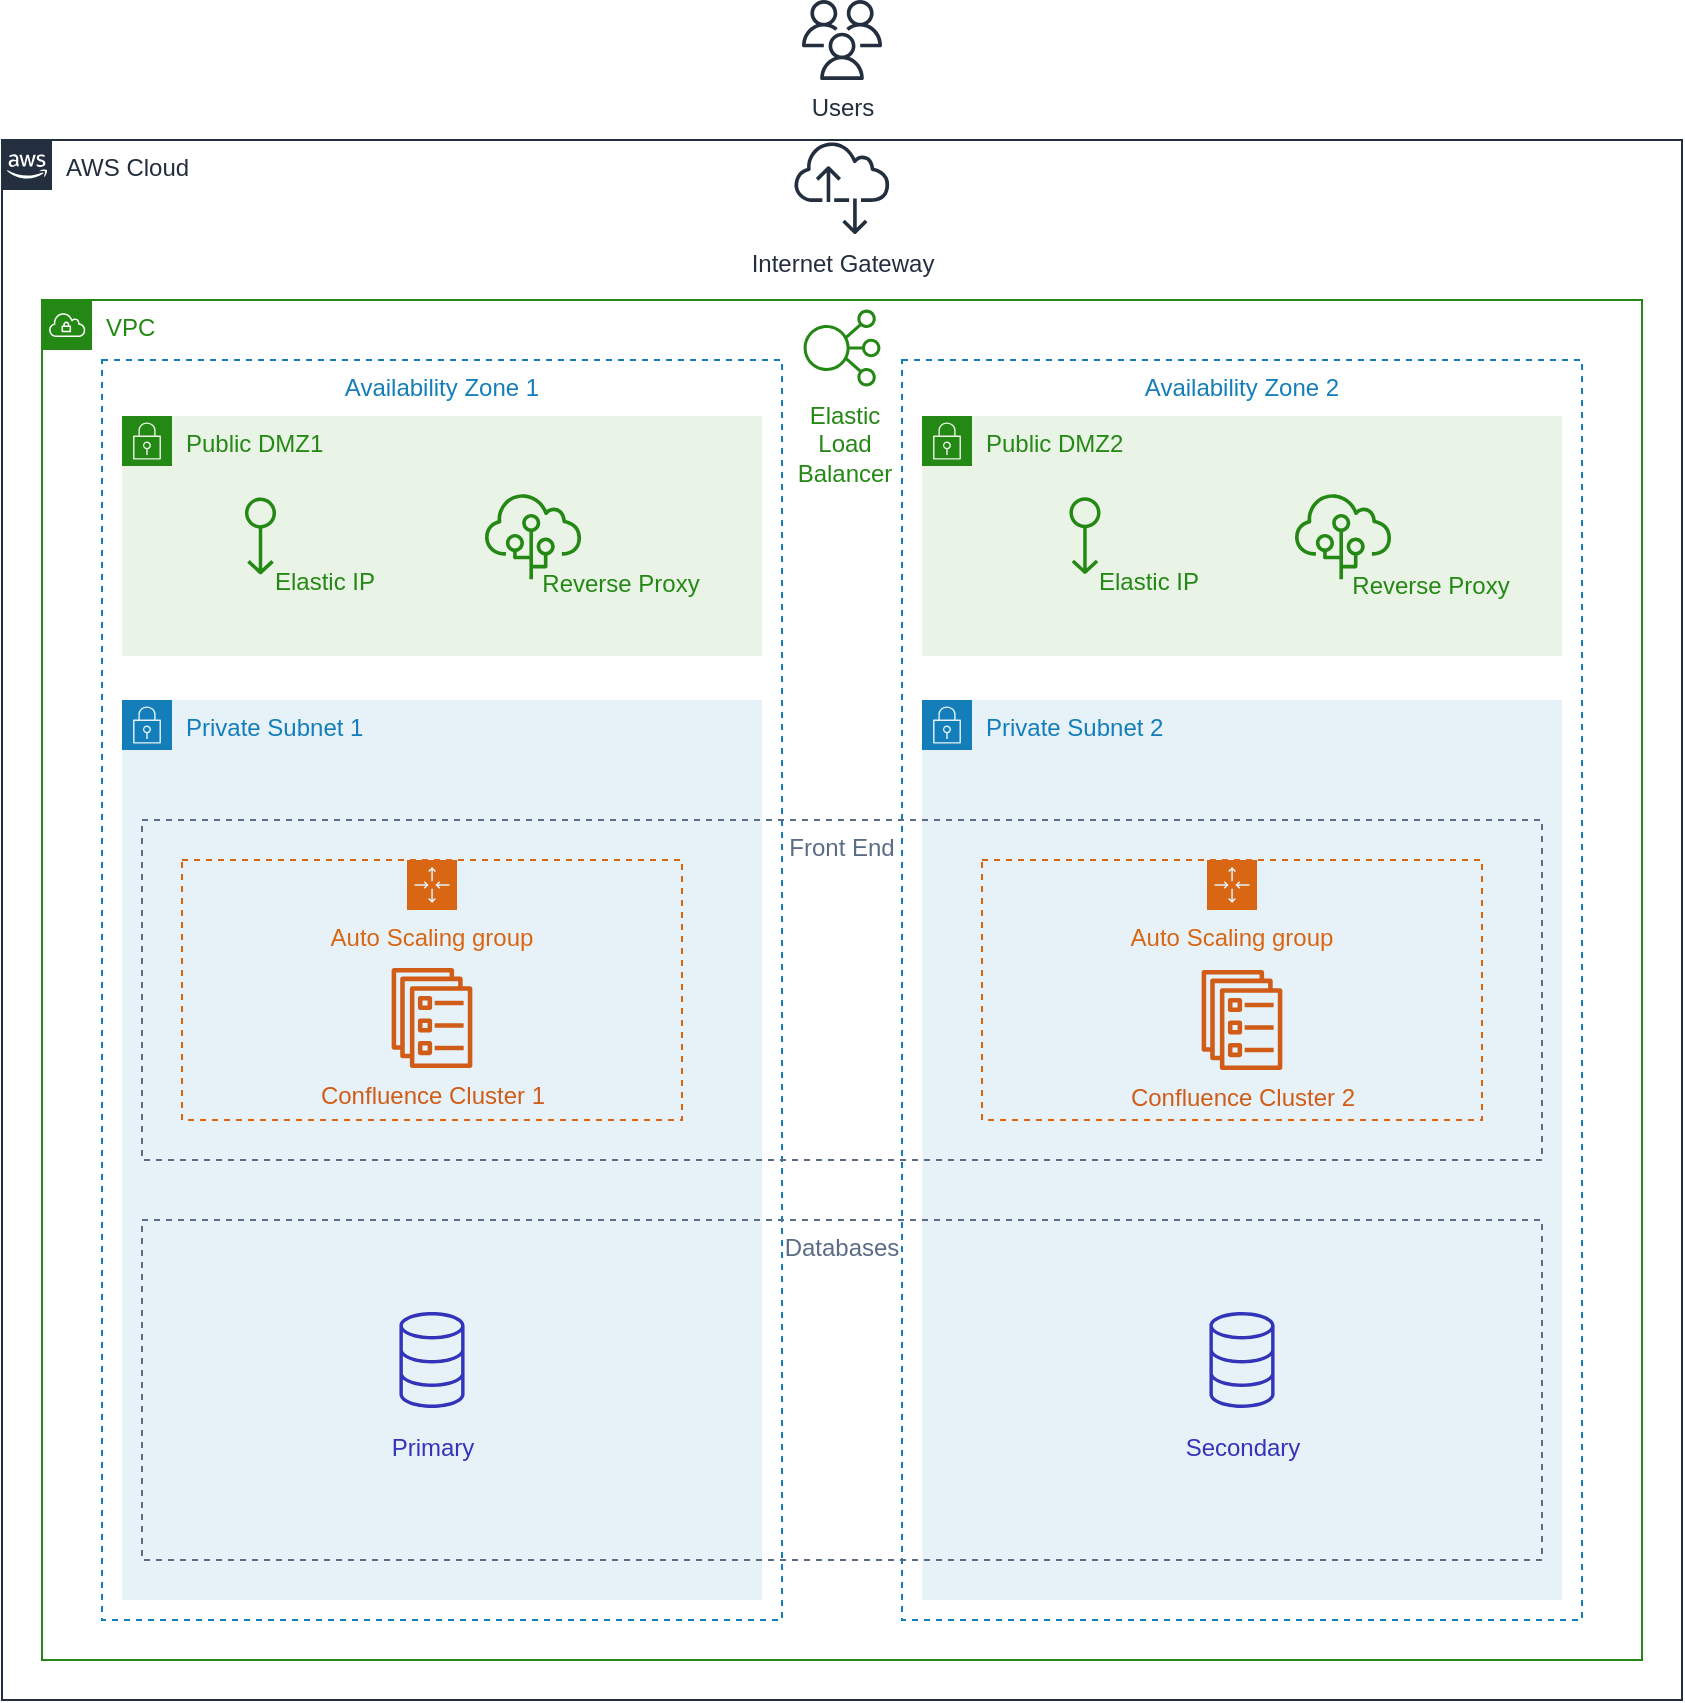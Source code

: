 <mxfile version="20.8.13" type="github"><diagram id="jrXY4hO8n29qiqvIHeQG" name="Page-1"><mxGraphModel dx="2532" dy="2183" grid="1" gridSize="10" guides="1" tooltips="1" connect="1" arrows="1" fold="1" page="0" pageScale="1" pageWidth="827" pageHeight="1169" math="0" shadow="0"><root><mxCell id="0"/><mxCell id="1" parent="0"/><mxCell id="5G6M97Ru5O6IGqaMy1Rf-22" value="AWS Cloud" style="points=[[0,0],[0.25,0],[0.5,0],[0.75,0],[1,0],[1,0.25],[1,0.5],[1,0.75],[1,1],[0.75,1],[0.5,1],[0.25,1],[0,1],[0,0.75],[0,0.5],[0,0.25]];outlineConnect=0;gradientColor=none;html=1;whiteSpace=wrap;fontSize=12;fontStyle=0;shape=mxgraph.aws4.group;grIcon=mxgraph.aws4.group_aws_cloud_alt;strokeColor=#232F3E;verticalAlign=top;align=left;spacingLeft=30;fontColor=#232F3E;dashed=0;fillColor=none;" parent="1" vertex="1"><mxGeometry x="-1020" y="-800" width="840" height="780" as="geometry"/></mxCell><mxCell id="5G6M97Ru5O6IGqaMy1Rf-23" value="VPC" style="points=[[0,0],[0.25,0],[0.5,0],[0.75,0],[1,0],[1,0.25],[1,0.5],[1,0.75],[1,1],[0.75,1],[0.5,1],[0.25,1],[0,1],[0,0.75],[0,0.5],[0,0.25]];outlineConnect=0;gradientColor=none;html=1;whiteSpace=wrap;fontSize=12;fontStyle=0;shape=mxgraph.aws4.group;grIcon=mxgraph.aws4.group_vpc;strokeColor=#248814;fillColor=none;verticalAlign=top;align=left;spacingLeft=30;dashed=0;fontColor=#248814;" parent="1" vertex="1"><mxGeometry x="-1000" y="-720" width="800" height="680" as="geometry"/></mxCell><mxCell id="5G6M97Ru5O6IGqaMy1Rf-31" value="Availability Zone 1" style="strokeColor=#147EBA;dashed=1;verticalAlign=top;fontStyle=0;fontColor=#147EBA;" parent="1" vertex="1"><mxGeometry x="-970" y="-690" width="340" height="630" as="geometry"/></mxCell><mxCell id="5G6M97Ru5O6IGqaMy1Rf-32" value="Availability Zone 2" style="strokeColor=#147EBA;dashed=1;verticalAlign=top;fontStyle=0;fontColor=#147EBA;" parent="1" vertex="1"><mxGeometry x="-570" y="-690" width="340" height="630" as="geometry"/></mxCell><mxCell id="5G6M97Ru5O6IGqaMy1Rf-24" value="Public DMZ1" style="points=[[0,0],[0.25,0],[0.5,0],[0.75,0],[1,0],[1,0.25],[1,0.5],[1,0.75],[1,1],[0.75,1],[0.5,1],[0.25,1],[0,1],[0,0.75],[0,0.5],[0,0.25]];outlineConnect=0;gradientColor=none;html=1;whiteSpace=wrap;fontSize=12;fontStyle=0;shape=mxgraph.aws4.group;grIcon=mxgraph.aws4.group_security_group;grStroke=0;strokeColor=#248814;fillColor=#E9F3E6;verticalAlign=top;align=left;spacingLeft=30;fontColor=#248814;dashed=0;" parent="1" vertex="1"><mxGeometry x="-960" y="-662" width="320" height="120" as="geometry"/></mxCell><mxCell id="5G6M97Ru5O6IGqaMy1Rf-25" value="Public DMZ2" style="points=[[0,0],[0.25,0],[0.5,0],[0.75,0],[1,0],[1,0.25],[1,0.5],[1,0.75],[1,1],[0.75,1],[0.5,1],[0.25,1],[0,1],[0,0.75],[0,0.5],[0,0.25]];outlineConnect=0;gradientColor=none;html=1;whiteSpace=wrap;fontSize=12;fontStyle=0;shape=mxgraph.aws4.group;grIcon=mxgraph.aws4.group_security_group;grStroke=0;strokeColor=#248814;fillColor=#E9F3E6;verticalAlign=top;align=left;spacingLeft=30;fontColor=#248814;dashed=0;" parent="1" vertex="1"><mxGeometry x="-560" y="-662" width="320" height="120" as="geometry"/></mxCell><mxCell id="5G6M97Ru5O6IGqaMy1Rf-26" value="Private Subnet 1" style="points=[[0,0],[0.25,0],[0.5,0],[0.75,0],[1,0],[1,0.25],[1,0.5],[1,0.75],[1,1],[0.75,1],[0.5,1],[0.25,1],[0,1],[0,0.75],[0,0.5],[0,0.25]];outlineConnect=0;gradientColor=none;html=1;whiteSpace=wrap;fontSize=12;fontStyle=0;shape=mxgraph.aws4.group;grIcon=mxgraph.aws4.group_security_group;grStroke=0;strokeColor=#147EBA;fillColor=#E6F2F8;verticalAlign=top;align=left;spacingLeft=30;fontColor=#147EBA;dashed=0;" parent="1" vertex="1"><mxGeometry x="-960" y="-520" width="320" height="450" as="geometry"/></mxCell><mxCell id="5G6M97Ru5O6IGqaMy1Rf-27" value="Private Subnet 2" style="points=[[0,0],[0.25,0],[0.5,0],[0.75,0],[1,0],[1,0.25],[1,0.5],[1,0.75],[1,1],[0.75,1],[0.5,1],[0.25,1],[0,1],[0,0.75],[0,0.5],[0,0.25]];outlineConnect=0;gradientColor=none;html=1;whiteSpace=wrap;fontSize=12;fontStyle=0;shape=mxgraph.aws4.group;grIcon=mxgraph.aws4.group_security_group;grStroke=0;strokeColor=#147EBA;fillColor=#E6F2F8;verticalAlign=top;align=left;spacingLeft=30;fontColor=#147EBA;dashed=0;" parent="1" vertex="1"><mxGeometry x="-560" y="-520" width="320" height="450" as="geometry"/></mxCell><mxCell id="5G6M97Ru5O6IGqaMy1Rf-28" value="Auto Scaling group" style="points=[[0,0],[0.25,0],[0.5,0],[0.75,0],[1,0],[1,0.25],[1,0.5],[1,0.75],[1,1],[0.75,1],[0.5,1],[0.25,1],[0,1],[0,0.75],[0,0.5],[0,0.25]];outlineConnect=0;gradientColor=none;html=1;whiteSpace=wrap;fontSize=12;fontStyle=0;shape=mxgraph.aws4.groupCenter;grIcon=mxgraph.aws4.group_auto_scaling_group;grStroke=1;strokeColor=#D86613;fillColor=none;verticalAlign=top;align=center;fontColor=#D86613;dashed=1;spacingTop=25;" parent="1" vertex="1"><mxGeometry x="-930" y="-440" width="250" height="130" as="geometry"/></mxCell><mxCell id="5G6M97Ru5O6IGqaMy1Rf-30" value="Elastic&lt;br&gt;Load&lt;br&gt;Balancer" style="outlineConnect=0;strokeColor=#248814;dashed=0;verticalLabelPosition=bottom;verticalAlign=middle;align=center;html=1;fontSize=12;fontStyle=0;aspect=fixed;shape=mxgraph.aws4.resourceIcon;resIcon=mxgraph.aws4.elastic_load_balancing;fillColor=none;spacingLeft=2;fontColor=#248814;textDirection=ltr;" parent="1" vertex="1"><mxGeometry x="-624" y="-720" width="48" height="48" as="geometry"/></mxCell><mxCell id="5G6M97Ru5O6IGqaMy1Rf-34" value="Confluence Cluster 1" style="outlineConnect=0;gradientColor=none;fillColor=#D05C17;strokeColor=none;dashed=0;verticalLabelPosition=bottom;verticalAlign=top;align=center;html=1;fontSize=12;fontStyle=0;aspect=fixed;pointerEvents=1;shape=mxgraph.aws4.ecs_service;fontColor=#D05C17;" parent="1" vertex="1"><mxGeometry x="-825.52" y="-386" width="41.03" height="50" as="geometry"/></mxCell><mxCell id="5G6M97Ru5O6IGqaMy1Rf-35" value="Confluence Cluster 2" style="outlineConnect=0;gradientColor=none;fillColor=#D05C17;strokeColor=none;dashed=0;verticalLabelPosition=bottom;verticalAlign=top;align=center;html=1;fontSize=12;fontStyle=0;aspect=fixed;pointerEvents=1;shape=mxgraph.aws4.ecs_service;fontColor=#D05C17;" parent="1" vertex="1"><mxGeometry x="-420.52" y="-385" width="41.03" height="50" as="geometry"/></mxCell><mxCell id="5G6M97Ru5O6IGqaMy1Rf-36" value="Internet Gateway" style="outlineConnect=0;fontColor=#232F3E;gradientColor=none;fillColor=#232F3E;strokeColor=none;dashed=0;verticalLabelPosition=bottom;verticalAlign=top;align=center;html=1;fontSize=12;fontStyle=0;aspect=fixed;pointerEvents=1;shape=mxgraph.aws4.internet_alt2;" parent="1" vertex="1"><mxGeometry x="-624" y="-800" width="48" height="48" as="geometry"/></mxCell><mxCell id="5G6M97Ru5O6IGqaMy1Rf-37" value="Users" style="outlineConnect=0;fontColor=#232F3E;gradientColor=none;fillColor=#232F3E;strokeColor=none;dashed=0;verticalLabelPosition=bottom;verticalAlign=top;align=center;html=1;fontSize=12;fontStyle=0;aspect=fixed;pointerEvents=1;shape=mxgraph.aws4.users;" parent="1" vertex="1"><mxGeometry x="-620" y="-870" width="40" height="40" as="geometry"/></mxCell><mxCell id="5G6M97Ru5O6IGqaMy1Rf-38" value="Elastic IP" style="outlineConnect=0;gradientColor=none;strokeColor=#248814;dashed=0;verticalLabelPosition=bottom;verticalAlign=middle;align=center;html=1;fontSize=12;fontStyle=0;aspect=fixed;pointerEvents=1;shape=mxgraph.aws4.elastic_ip_address;rotation=90;spacingLeft=30;fillColor=#248814;fontColor=#248814;horizontal=0;labelPosition=center;spacingTop=46;" parent="1" vertex="1"><mxGeometry x="-910.0" y="-610.14" width="38.49" height="16.29" as="geometry"/></mxCell><mxCell id="5G6M97Ru5O6IGqaMy1Rf-45" value="Reverse Proxy" style="outlineConnect=0;gradientColor=none;strokeColor=#248814;dashed=0;verticalLabelPosition=bottom;verticalAlign=top;align=center;html=1;fontSize=12;fontStyle=0;aspect=fixed;shape=mxgraph.aws4.resourceIcon;resIcon=mxgraph.aws4.elastic_beanstalk;spacingLeft=86;fillColor=none;fontColor=#248814;horizontal=1;labelPosition=center;spacingBottom=-6;spacingTop=-20;" parent="1" vertex="1"><mxGeometry x="-784.49" y="-632.14" width="60" height="60" as="geometry"/></mxCell><mxCell id="5G6M97Ru5O6IGqaMy1Rf-48" value="Elastic IP" style="outlineConnect=0;gradientColor=none;strokeColor=#248814;dashed=0;verticalLabelPosition=bottom;verticalAlign=middle;align=center;html=1;fontSize=12;fontStyle=0;aspect=fixed;pointerEvents=1;shape=mxgraph.aws4.elastic_ip_address;rotation=90;spacingLeft=30;fillColor=#248814;fontColor=#248814;horizontal=0;labelPosition=center;spacingTop=46;" parent="1" vertex="1"><mxGeometry x="-497.76" y="-610.29" width="38.49" height="16.29" as="geometry"/></mxCell><mxCell id="5G6M97Ru5O6IGqaMy1Rf-49" value="Reverse Proxy" style="outlineConnect=0;gradientColor=none;strokeColor=#248814;dashed=0;verticalLabelPosition=bottom;verticalAlign=top;align=center;html=1;fontSize=12;fontStyle=0;aspect=fixed;shape=mxgraph.aws4.resourceIcon;resIcon=mxgraph.aws4.elastic_beanstalk;spacingLeft=86;fillColor=none;fontColor=#248814;horizontal=1;labelPosition=center;spacingBottom=-6;spacingTop=-19;" parent="1" vertex="1"><mxGeometry x="-379.49" y="-632.14" width="60" height="60" as="geometry"/></mxCell><mxCell id="5G6M97Ru5O6IGqaMy1Rf-52" value="Primary" style="outlineConnect=0;gradientColor=none;dashed=0;verticalLabelPosition=bottom;verticalAlign=top;align=center;html=1;fontSize=12;fontStyle=0;aspect=fixed;shape=mxgraph.aws4.resourceIcon;resIcon=mxgraph.aws4.database;fillColor=none;strokeColor=#3334B9;fontColor=#3334B9;" parent="1" vertex="1"><mxGeometry x="-835" y="-220" width="60" height="60" as="geometry"/></mxCell><mxCell id="5G6M97Ru5O6IGqaMy1Rf-55" value="Secondary" style="outlineConnect=0;gradientColor=none;dashed=0;verticalLabelPosition=bottom;verticalAlign=top;align=center;html=1;fontSize=12;fontStyle=0;aspect=fixed;shape=mxgraph.aws4.resourceIcon;resIcon=mxgraph.aws4.database;fillColor=none;strokeColor=#3334B9;fontColor=#3334B9;" parent="1" vertex="1"><mxGeometry x="-430" y="-220" width="60" height="60" as="geometry"/></mxCell><mxCell id="5G6M97Ru5O6IGqaMy1Rf-42" value="Databases" style="fillColor=none;strokeColor=#5A6C86;dashed=1;verticalAlign=top;fontStyle=0;fontColor=#5A6C86;" parent="1" vertex="1"><mxGeometry x="-950" y="-260" width="700" height="170" as="geometry"/></mxCell><mxCell id="5G6M97Ru5O6IGqaMy1Rf-33" value="Front End" style="fillColor=none;strokeColor=#5A6C86;dashed=1;verticalAlign=top;fontStyle=0;fontColor=#5A6C86;" parent="1" vertex="1"><mxGeometry x="-950" y="-460" width="700" height="170" as="geometry"/></mxCell><mxCell id="5G6M97Ru5O6IGqaMy1Rf-29" value="Auto Scaling group" style="points=[[0,0],[0.25,0],[0.5,0],[0.75,0],[1,0],[1,0.25],[1,0.5],[1,0.75],[1,1],[0.75,1],[0.5,1],[0.25,1],[0,1],[0,0.75],[0,0.5],[0,0.25]];outlineConnect=0;gradientColor=none;html=1;whiteSpace=wrap;fontSize=12;fontStyle=0;shape=mxgraph.aws4.groupCenter;grIcon=mxgraph.aws4.group_auto_scaling_group;grStroke=1;strokeColor=#D86613;fillColor=none;verticalAlign=top;align=center;fontColor=#D86613;dashed=1;spacingTop=25;" parent="1" vertex="1"><mxGeometry x="-530" y="-440" width="250" height="130" as="geometry"/></mxCell></root></mxGraphModel></diagram></mxfile>